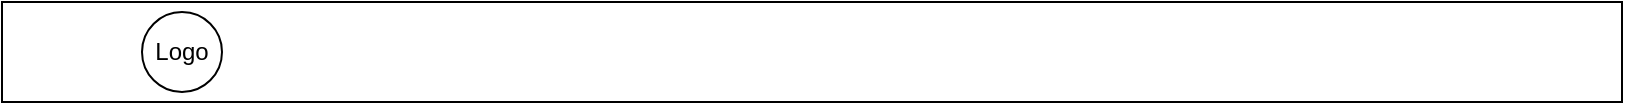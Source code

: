 <mxfile>
    <diagram id="JSUWaXZgsv5-ujCQ8Wfk" name="Page-1">
        <mxGraphModel dx="866" dy="555" grid="1" gridSize="10" guides="1" tooltips="1" connect="1" arrows="1" fold="1" page="1" pageScale="1" pageWidth="827" pageHeight="1169" math="0" shadow="0">
            <root>
                <mxCell id="0"/>
                <mxCell id="1" parent="0"/>
                <mxCell id="2" value="" style="rounded=0;whiteSpace=wrap;html=1;" vertex="1" parent="1">
                    <mxGeometry x="20" y="50" width="810" height="50" as="geometry"/>
                </mxCell>
                <mxCell id="3" value="" style="ellipse;whiteSpace=wrap;html=1;" vertex="1" parent="1">
                    <mxGeometry x="90" y="55" width="40" height="40" as="geometry"/>
                </mxCell>
                <mxCell id="4" value="Logo" style="text;html=1;strokeColor=none;fillColor=none;align=center;verticalAlign=middle;whiteSpace=wrap;rounded=0;" vertex="1" parent="1">
                    <mxGeometry x="80" y="60" width="60" height="30" as="geometry"/>
                </mxCell>
            </root>
        </mxGraphModel>
    </diagram>
</mxfile>